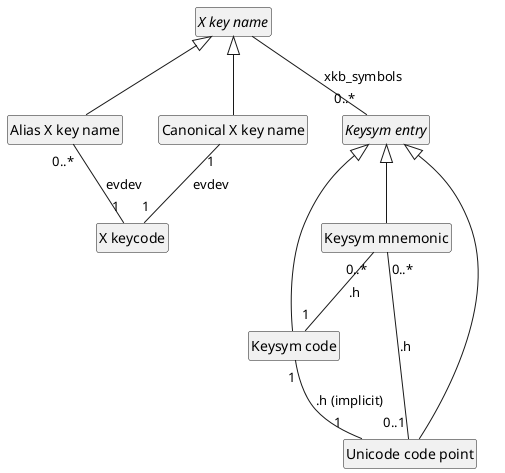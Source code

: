 @startuml
hide empty members
hide circle
abstract class  "X key name"
"X key name" <|-- "Alias X key name"
"X key name" <|-- "Canonical X key name"
"Alias X key name" "0..*" -- "1" "X keycode" : evdev 
"Canonical X key name" "1" -- "1" "X keycode" : evdev 
"X key name" -- "0..*" "Keysym entry" : xkb_symbols
abstract class "Keysym entry"
"Keysym entry" <|-- "Keysym mnemonic"
"Keysym entry" <|-- "Unicode code point"
"Keysym entry" <|-- "Keysym code"
"Keysym mnemonic" "0..*" -- "0..1" "Unicode code point" : .h
"Keysym mnemonic" "0..*" -- "1" "Keysym code" : .h
"Keysym code" "1" -- "1" "Unicode code point" : .h (implicit)
@enduml